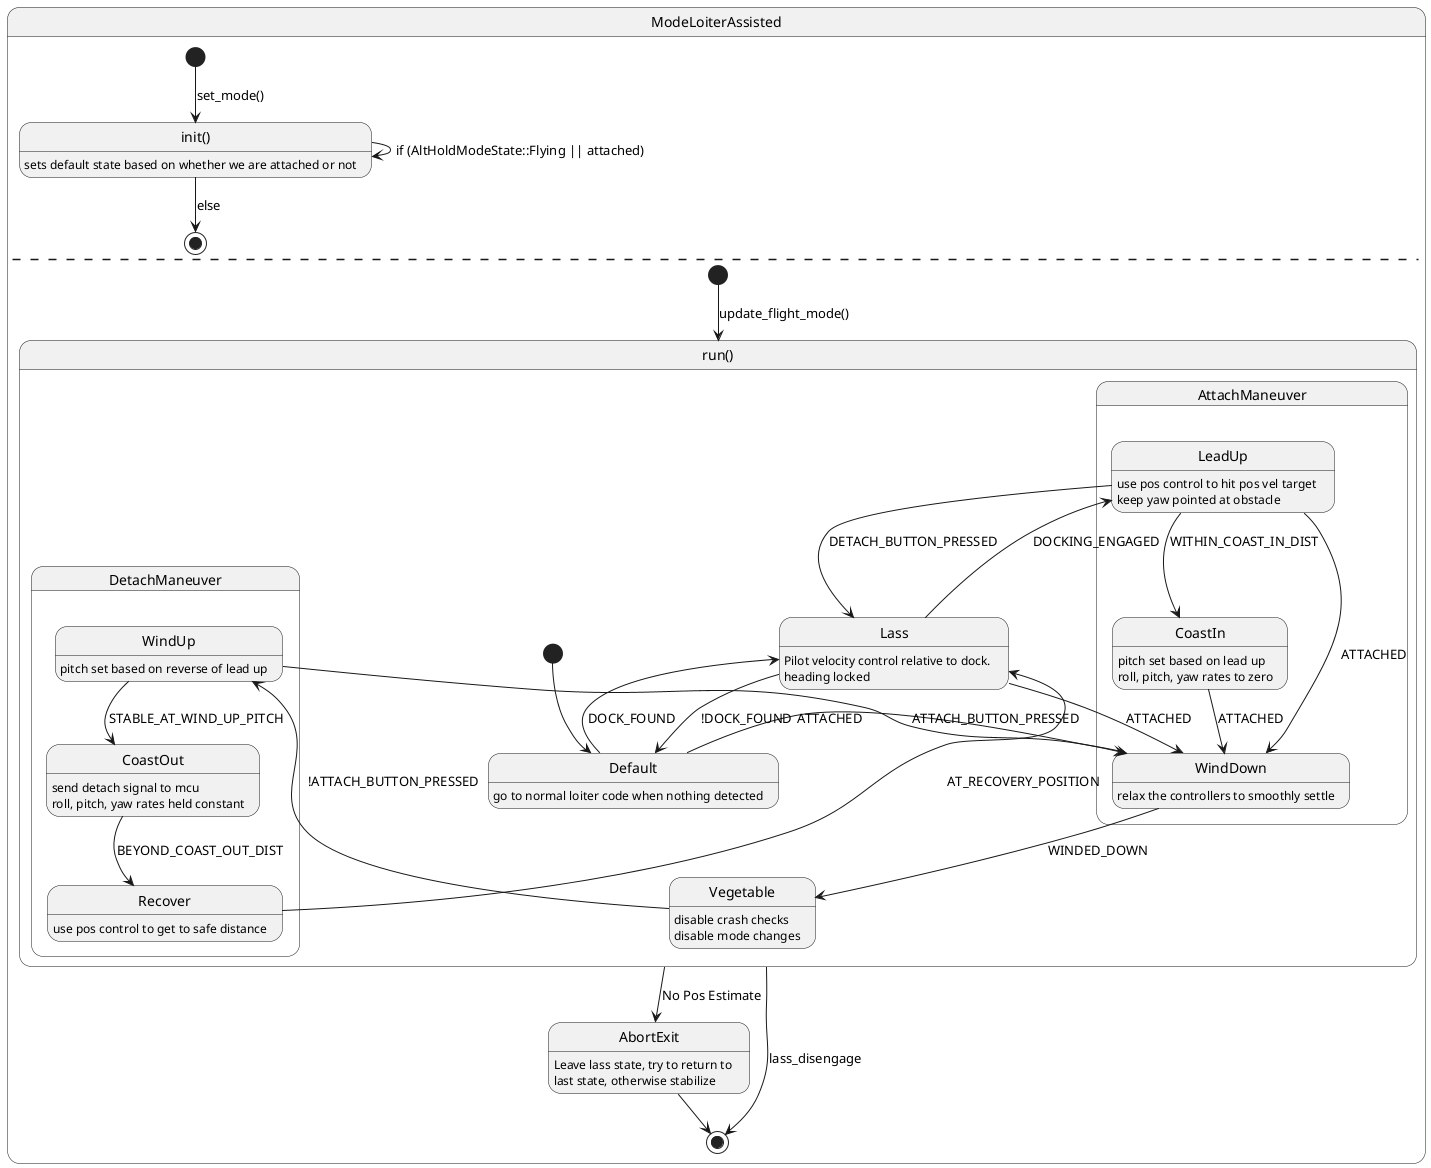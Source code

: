 @startuml Lass State Machine


state ModeLoiterAssisted {

' States
state "init()" as init: \
sets default state based on whether we are attached or not

' Transitions
[*] --> init : set_mode()
init --> [*] : else
init --> init : if (AltHoldModeState::Flying || attached)

' ==========================
--

state "run()" as run{

' States
state Lass: \
Pilot velocity control relative to dock. \n\
heading locked

State AttachManeuver {
State LeadUp: \
use pos control to hit pos vel target \n\
keep yaw pointed at obstacle

State CoastIn: \
pitch set based on lead up \n\
roll, pitch, yaw rates to zero

State WindDown: \
relax the controllers to smoothly settle
}


state Vegetable: \
disable crash checks \n\
disable mode changes 

State DetachManeuver {
State WindUp: \
pitch set based on reverse of lead up

State CoastOut: \
send detach signal to mcu \n\
roll, pitch, yaw rates held constant

State Recover: \
use pos control to get to safe distance
}

State Default: \
go to normal loiter code when nothing detected

' State Abort: \
' abort state to escape blade


' Transitions
[*] --> Default
Default --> Lass : DOCK_FOUND
Default --> WindDown : ATTACHED
Lass --> Default : !DOCK_FOUND
Lass --> LeadUp : DOCKING_ENGAGED
Lass --> WindDown : ATTACHED
LeadUp --> CoastIn : WITHIN_COAST_IN_DIST
LeadUp --> WindDown : ATTACHED
LeadUp --> Lass : DETACH_BUTTON_PRESSED
CoastIn --> WindDown : ATTACHED
' CoastIn --> Abort : FALLING
WindDown --> Vegetable : WINDED_DOWN
' WindDown --> Abort : FALLING
Vegetable --> WindUp : !ATTACH_BUTTON_PRESSED
WindUp --> CoastOut : STABLE_AT_WIND_UP_PITCH
WindUp --> WindDown : ATTACH_BUTTON_PRESSED
CoastOut --> Recover : BEYOND_COAST_OUT_DIST
Recover --> Lass : AT_RECOVERY_POSITION
}

State AbortExit: \
Leave lass state, try to return to \n\
last state, otherwise stabilize
 
[*] --> run : update_flight_mode()
run --> [*] : lass_disengage
run --> AbortExit : No Pos Estimate
AbortExit --> [*]
}



@enduml

' https://plantuml.com/state-diagram
